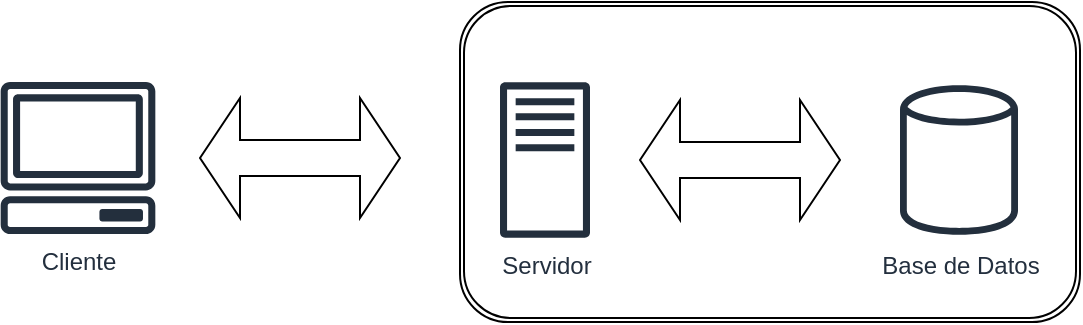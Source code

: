 <mxfile version="20.8.19" type="github"><diagram id="Ht1M8jgEwFfnCIfOTk4-" name="Page-1"><mxGraphModel dx="1077" dy="577" grid="1" gridSize="10" guides="1" tooltips="1" connect="1" arrows="1" fold="1" page="1" pageScale="1" pageWidth="1169" pageHeight="827" math="0" shadow="0"><root><mxCell id="0"/><mxCell id="1" parent="0"/><mxCell id="PdZpBC1O0fn3uauNq3ST-12" value="" style="shape=ext;double=1;rounded=1;whiteSpace=wrap;html=1;" vertex="1" parent="1"><mxGeometry x="550" y="320" width="310" height="160" as="geometry"/></mxCell><mxCell id="PdZpBC1O0fn3uauNq3ST-8" value="Servidor" style="sketch=0;outlineConnect=0;fontColor=#232F3E;gradientColor=none;fillColor=#232F3D;strokeColor=none;dashed=0;verticalLabelPosition=bottom;verticalAlign=top;align=center;html=1;fontSize=12;fontStyle=0;aspect=fixed;pointerEvents=1;shape=mxgraph.aws4.traditional_server;" vertex="1" parent="1"><mxGeometry x="570" y="360" width="45" height="78" as="geometry"/></mxCell><mxCell id="PdZpBC1O0fn3uauNq3ST-9" value="Cliente" style="sketch=0;outlineConnect=0;fontColor=#232F3E;gradientColor=none;fillColor=#232F3D;strokeColor=none;dashed=0;verticalLabelPosition=bottom;verticalAlign=top;align=center;html=1;fontSize=12;fontStyle=0;aspect=fixed;pointerEvents=1;shape=mxgraph.aws4.client;" vertex="1" parent="1"><mxGeometry x="320" y="360" width="78" height="76" as="geometry"/></mxCell><mxCell id="PdZpBC1O0fn3uauNq3ST-10" value="Base de Datos" style="sketch=0;outlineConnect=0;fontColor=#232F3E;gradientColor=none;fillColor=#232F3D;strokeColor=none;dashed=0;verticalLabelPosition=bottom;verticalAlign=top;align=center;html=1;fontSize=12;fontStyle=0;aspect=fixed;pointerEvents=1;shape=mxgraph.aws4.generic_database;" vertex="1" parent="1"><mxGeometry x="770" y="360" width="59" height="78" as="geometry"/></mxCell><mxCell id="PdZpBC1O0fn3uauNq3ST-11" value="" style="shape=doubleArrow;whiteSpace=wrap;html=1;" vertex="1" parent="1"><mxGeometry x="640" y="369" width="100" height="60" as="geometry"/></mxCell><mxCell id="PdZpBC1O0fn3uauNq3ST-13" value="" style="shape=doubleArrow;whiteSpace=wrap;html=1;" vertex="1" parent="1"><mxGeometry x="420" y="368" width="100" height="60" as="geometry"/></mxCell></root></mxGraphModel></diagram></mxfile>